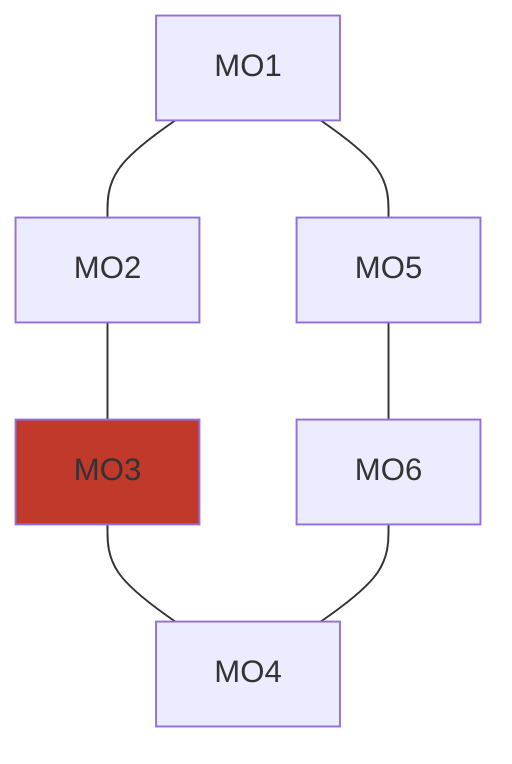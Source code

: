 graph TB
    style MO3 fill:#c0392b
    MO1 --- MO2
    MO1 --- MO5
    MO2 --- MO3
    MO3 --- MO4
    MO5 --- MO6
    MO6 --- MO4